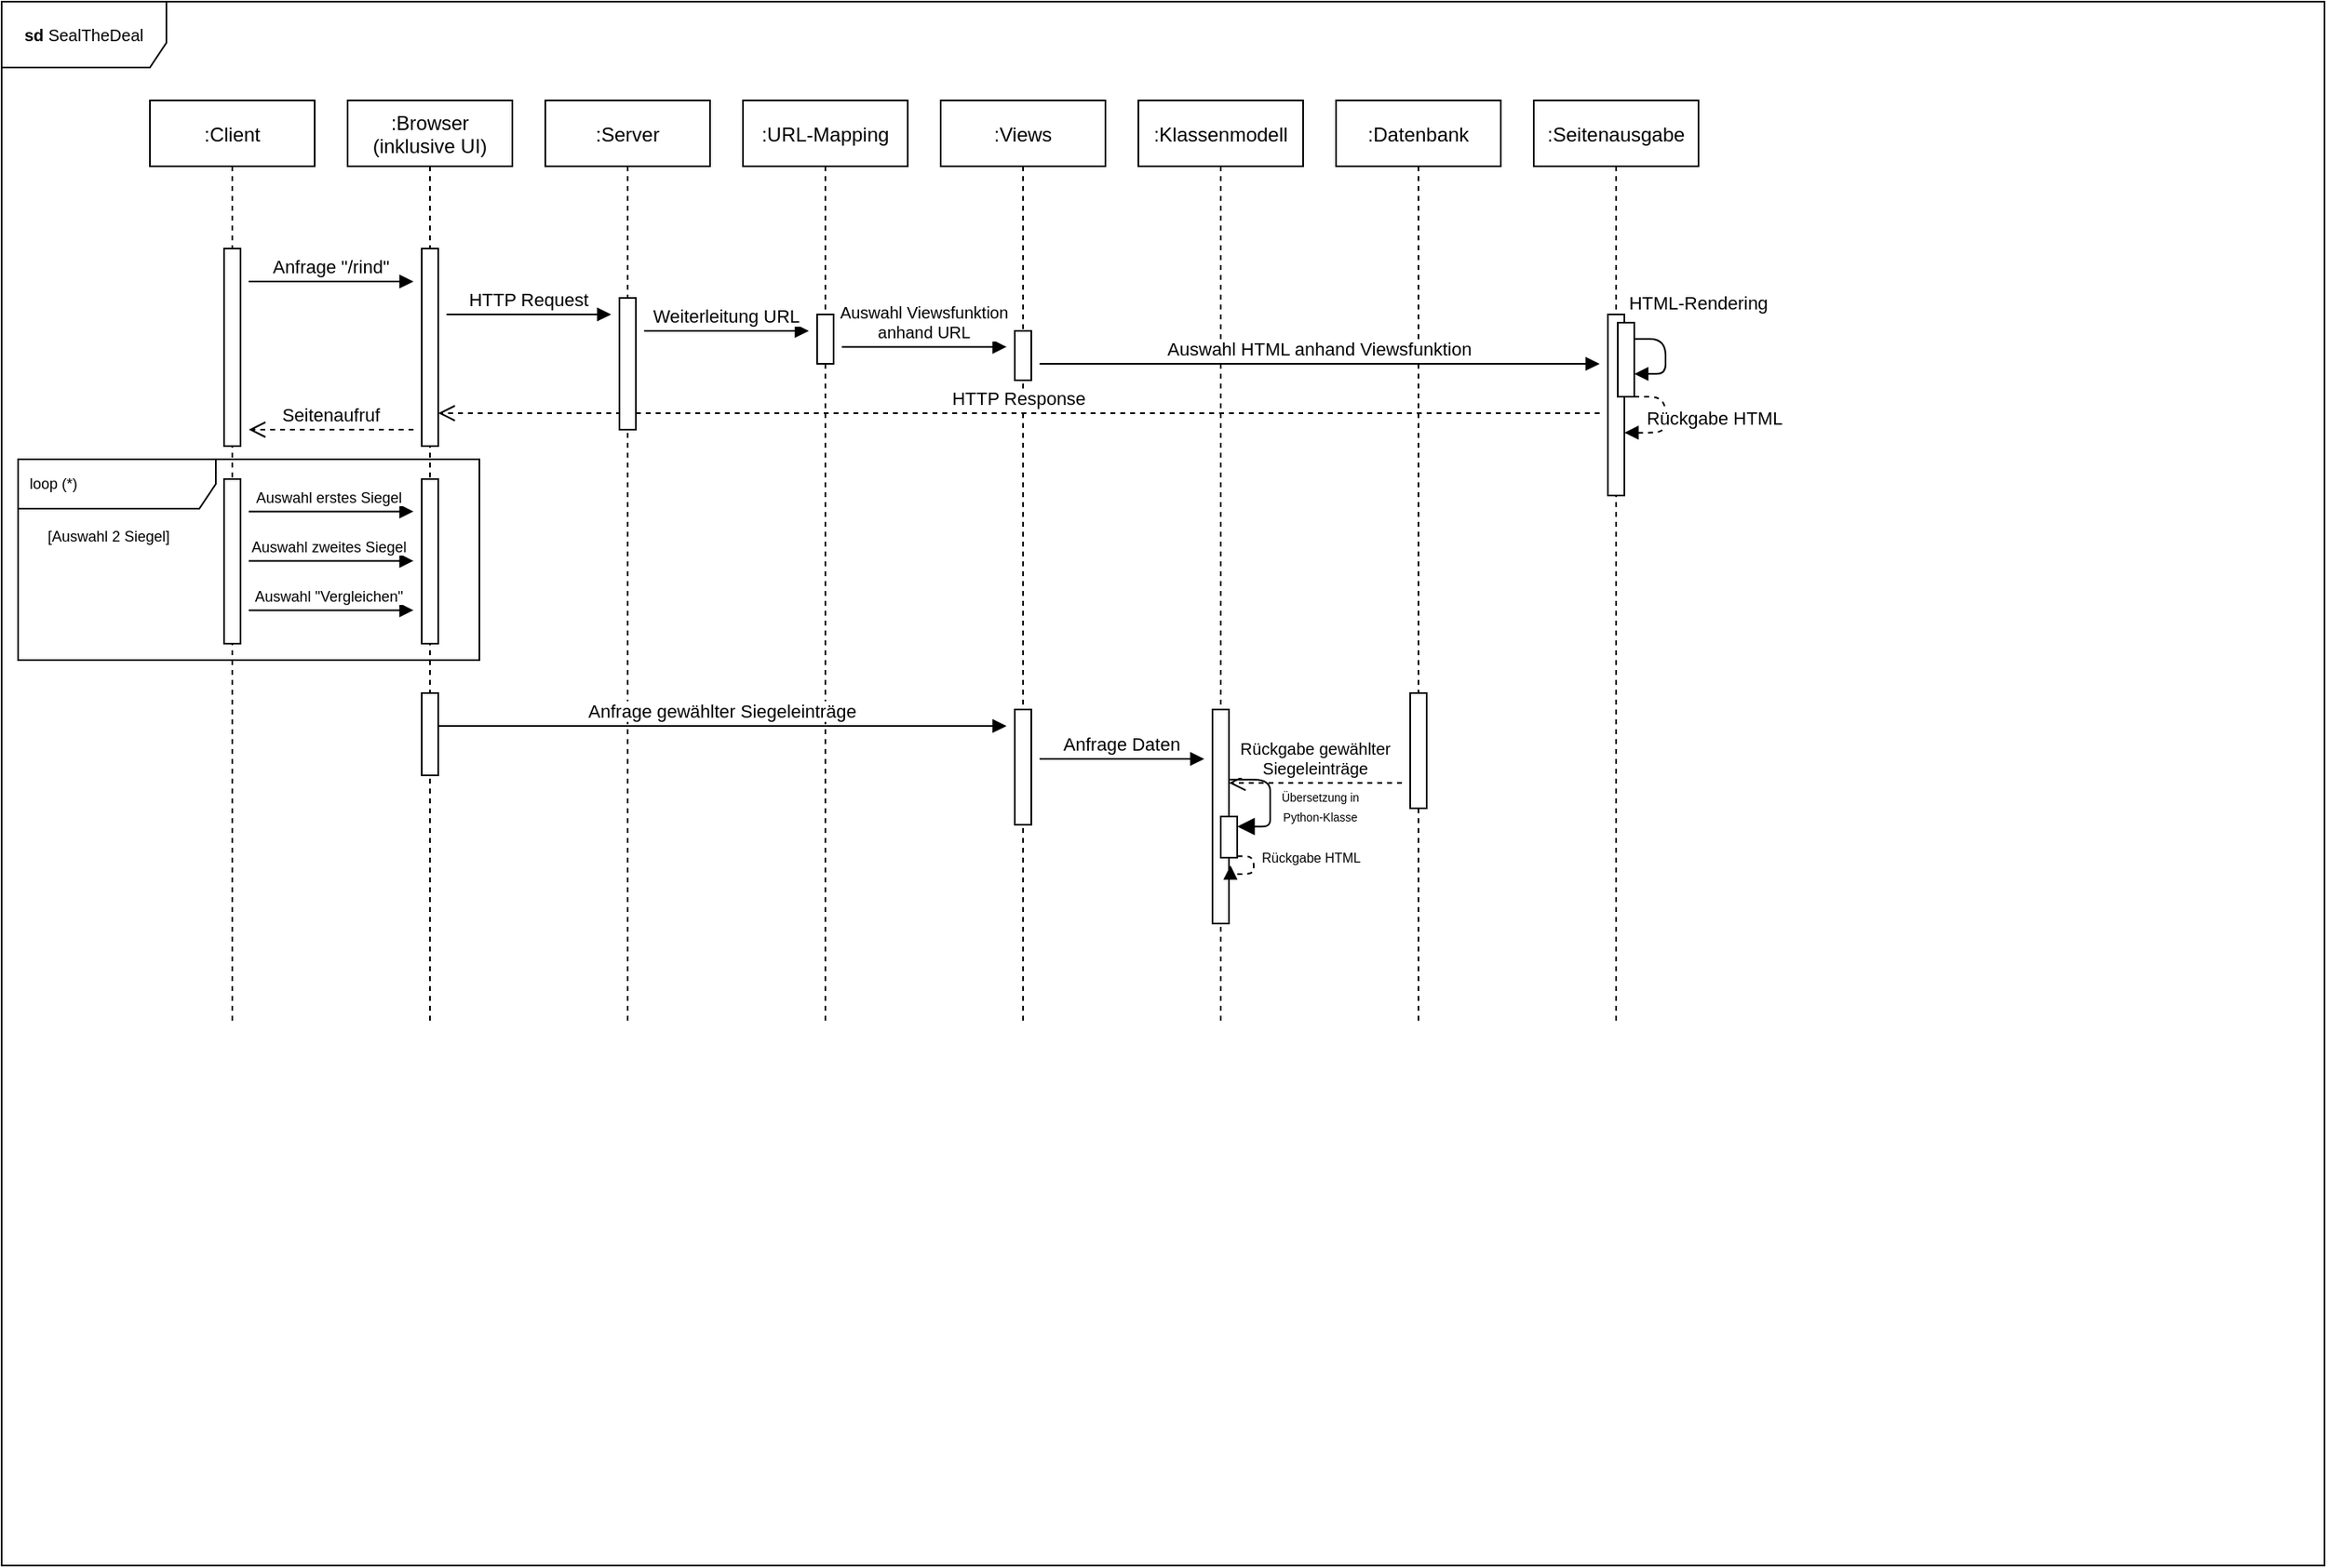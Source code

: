 <mxfile>
    <diagram id="AMog5M7C-SyizyRK8FtY" name="Page-1">
        <mxGraphModel dx="986" dy="564" grid="1" gridSize="10" guides="1" tooltips="1" connect="1" arrows="1" fold="1" page="1" pageScale="1" pageWidth="850" pageHeight="1100" math="0" shadow="0">
            <root>
                <mxCell id="0"/>
                <mxCell id="1" parent="0"/>
                <mxCell id="15" value="loop (*)" style="shape=umlFrame;whiteSpace=wrap;html=1;width=120;height=30;boundedLbl=1;verticalAlign=middle;align=left;spacingLeft=5;fontSize=9;" vertex="1" parent="1">
                    <mxGeometry x="390" y="298" width="280" height="122" as="geometry"/>
                </mxCell>
                <mxCell id="WzlvB-GqqHu5pz_9l5KK-1" value="&lt;font style=&quot;font-size: 10px&quot;&gt;&lt;b&gt;sd &lt;/b&gt;SealTheDeal&lt;/font&gt;" style="shape=umlFrame;whiteSpace=wrap;html=1;width=100;height=40;" parent="1" vertex="1">
                    <mxGeometry x="380" y="20" width="1410" height="950" as="geometry"/>
                </mxCell>
                <mxCell id="3nuBFxr9cyL0pnOWT2aG-7" value="return" style="verticalAlign=bottom;endArrow=open;dashed=1;endSize=8;exitX=0;exitY=0.95;shadow=0;strokeWidth=1;" parent="1" edge="1">
                    <mxGeometry relative="1" as="geometry">
                        <mxPoint x="175" y="312.0" as="targetPoint"/>
                    </mxGeometry>
                </mxCell>
                <mxCell id="3nuBFxr9cyL0pnOWT2aG-8" value="dispatch" style="verticalAlign=bottom;endArrow=block;entryX=0;entryY=0;shadow=0;strokeWidth=1;" parent="1" edge="1">
                    <mxGeometry relative="1" as="geometry">
                        <mxPoint x="175" y="160.0" as="sourcePoint"/>
                    </mxGeometry>
                </mxCell>
                <mxCell id="WzlvB-GqqHu5pz_9l5KK-7" value=":Browser &#10;(inklusive UI)" style="shape=umlLifeline;perimeter=lifelinePerimeter;container=1;collapsible=0;recursiveResize=0;rounded=0;shadow=0;strokeWidth=1;" parent="1" vertex="1">
                    <mxGeometry x="590" y="80" width="100" height="560" as="geometry"/>
                </mxCell>
                <mxCell id="WzlvB-GqqHu5pz_9l5KK-37" value="" style="points=[];perimeter=orthogonalPerimeter;rounded=0;shadow=0;strokeWidth=1;" parent="WzlvB-GqqHu5pz_9l5KK-7" vertex="1">
                    <mxGeometry x="45" y="90" width="10" height="120" as="geometry"/>
                </mxCell>
                <mxCell id="9" value="Auswahl erstes Siegel " style="verticalAlign=bottom;endArrow=block;shadow=0;strokeWidth=1;fontSize=9;" edge="1" parent="WzlvB-GqqHu5pz_9l5KK-7">
                    <mxGeometry relative="1" as="geometry">
                        <mxPoint x="-60" y="249.7" as="sourcePoint"/>
                        <mxPoint x="40" y="249.7" as="targetPoint"/>
                    </mxGeometry>
                </mxCell>
                <mxCell id="11" value="Auswahl &quot;Vergleichen&quot; " style="verticalAlign=bottom;endArrow=block;shadow=0;strokeWidth=1;fontSize=9;" edge="1" parent="WzlvB-GqqHu5pz_9l5KK-7">
                    <mxGeometry relative="1" as="geometry">
                        <mxPoint x="-60" y="309.7" as="sourcePoint"/>
                        <mxPoint x="40" y="309.7" as="targetPoint"/>
                    </mxGeometry>
                </mxCell>
                <mxCell id="22" value="" style="points=[];perimeter=orthogonalPerimeter;rounded=0;shadow=0;strokeWidth=1;" vertex="1" parent="WzlvB-GqqHu5pz_9l5KK-7">
                    <mxGeometry x="45" y="360" width="10" height="50" as="geometry"/>
                </mxCell>
                <mxCell id="WzlvB-GqqHu5pz_9l5KK-9" value=":Client" style="shape=umlLifeline;perimeter=lifelinePerimeter;container=1;collapsible=0;recursiveResize=0;rounded=0;shadow=0;strokeWidth=1;" parent="1" vertex="1">
                    <mxGeometry x="470" y="80" width="100" height="560" as="geometry"/>
                </mxCell>
                <mxCell id="WzlvB-GqqHu5pz_9l5KK-29" value="" style="points=[];perimeter=orthogonalPerimeter;rounded=0;shadow=0;strokeWidth=1;" parent="WzlvB-GqqHu5pz_9l5KK-9" vertex="1">
                    <mxGeometry x="45" y="90" width="10" height="120" as="geometry"/>
                </mxCell>
                <mxCell id="WzlvB-GqqHu5pz_9l5KK-22" value=":Datenbank" style="shape=umlLifeline;perimeter=lifelinePerimeter;container=1;collapsible=0;recursiveResize=0;rounded=0;shadow=0;strokeWidth=1;" parent="1" vertex="1">
                    <mxGeometry x="1190" y="80" width="100" height="560" as="geometry"/>
                </mxCell>
                <mxCell id="20" value="" style="points=[];perimeter=orthogonalPerimeter;rounded=0;shadow=0;strokeWidth=1;" vertex="1" parent="WzlvB-GqqHu5pz_9l5KK-22">
                    <mxGeometry x="45" y="360" width="10" height="70" as="geometry"/>
                </mxCell>
                <mxCell id="25" value="Rückgabe gewählter &#10;Siegeleinträge" style="verticalAlign=bottom;endArrow=open;dashed=1;endSize=8;shadow=0;strokeWidth=1;fontSize=10;" edge="1" parent="WzlvB-GqqHu5pz_9l5KK-22" target="24">
                    <mxGeometry relative="1" as="geometry">
                        <mxPoint x="-60" y="414.57" as="targetPoint"/>
                        <mxPoint x="40.0" y="414.57" as="sourcePoint"/>
                    </mxGeometry>
                </mxCell>
                <mxCell id="WzlvB-GqqHu5pz_9l5KK-23" value=":URL-Mapping" style="shape=umlLifeline;perimeter=lifelinePerimeter;container=1;collapsible=0;recursiveResize=0;rounded=0;shadow=0;strokeWidth=1;" parent="1" vertex="1">
                    <mxGeometry x="830" y="80" width="100" height="560" as="geometry"/>
                </mxCell>
                <mxCell id="WzlvB-GqqHu5pz_9l5KK-38" value="" style="points=[];perimeter=orthogonalPerimeter;rounded=0;shadow=0;strokeWidth=1;" parent="WzlvB-GqqHu5pz_9l5KK-23" vertex="1">
                    <mxGeometry x="45" y="130" width="10" height="30" as="geometry"/>
                </mxCell>
                <mxCell id="WzlvB-GqqHu5pz_9l5KK-24" value=":Views" style="shape=umlLifeline;perimeter=lifelinePerimeter;container=1;collapsible=0;recursiveResize=0;rounded=0;shadow=0;strokeWidth=1;" parent="1" vertex="1">
                    <mxGeometry x="950" y="80" width="100" height="560" as="geometry"/>
                </mxCell>
                <mxCell id="WzlvB-GqqHu5pz_9l5KK-40" value="" style="points=[];perimeter=orthogonalPerimeter;rounded=0;shadow=0;strokeWidth=1;" parent="WzlvB-GqqHu5pz_9l5KK-24" vertex="1">
                    <mxGeometry x="45" y="140" width="10" height="30" as="geometry"/>
                </mxCell>
                <mxCell id="WzlvB-GqqHu5pz_9l5KK-41" value="Auswahl Viewsfunktion&#10;anhand URL" style="verticalAlign=bottom;endArrow=block;shadow=0;strokeWidth=1;fontSize=10;" parent="WzlvB-GqqHu5pz_9l5KK-24" edge="1">
                    <mxGeometry relative="1" as="geometry">
                        <mxPoint x="-60" y="149.69" as="sourcePoint"/>
                        <mxPoint x="40" y="149.69" as="targetPoint"/>
                    </mxGeometry>
                </mxCell>
                <mxCell id="30" value="" style="points=[];perimeter=orthogonalPerimeter;rounded=0;shadow=0;strokeWidth=1;" vertex="1" parent="WzlvB-GqqHu5pz_9l5KK-24">
                    <mxGeometry x="45" y="370" width="10" height="70" as="geometry"/>
                </mxCell>
                <mxCell id="WzlvB-GqqHu5pz_9l5KK-25" value=":Klassenmodell" style="shape=umlLifeline;perimeter=lifelinePerimeter;container=1;collapsible=0;recursiveResize=0;rounded=0;shadow=0;strokeWidth=1;" parent="1" vertex="1">
                    <mxGeometry x="1070" y="80" width="100" height="560" as="geometry"/>
                </mxCell>
                <mxCell id="24" value="" style="points=[];perimeter=orthogonalPerimeter;rounded=0;shadow=0;strokeWidth=1;" vertex="1" parent="WzlvB-GqqHu5pz_9l5KK-25">
                    <mxGeometry x="45" y="370" width="10" height="130" as="geometry"/>
                </mxCell>
                <mxCell id="26" value="" style="points=[];perimeter=orthogonalPerimeter;rounded=0;shadow=0;strokeWidth=1;" vertex="1" parent="WzlvB-GqqHu5pz_9l5KK-25">
                    <mxGeometry x="50" y="435" width="10" height="25" as="geometry"/>
                </mxCell>
                <mxCell id="27" value="" style="verticalAlign=bottom;endArrow=block;endSize=8;shadow=0;strokeWidth=1;exitX=1.056;exitY=0.328;exitDx=0;exitDy=0;exitPerimeter=0;edgeStyle=orthogonalEdgeStyle;endFill=1;entryX=1.007;entryY=0.245;entryDx=0;entryDy=0;entryPerimeter=0;" edge="1" parent="WzlvB-GqqHu5pz_9l5KK-25" source="24" target="26">
                    <mxGeometry relative="1" as="geometry">
                        <mxPoint x="66" y="441" as="targetPoint"/>
                        <mxPoint x="149.78" y="440.0" as="sourcePoint"/>
                        <Array as="points">
                            <mxPoint x="80" y="426"/>
                            <mxPoint x="80" y="441"/>
                            <mxPoint x="66" y="441"/>
                        </Array>
                    </mxGeometry>
                </mxCell>
                <mxCell id="28" value="&lt;font style=&quot;font-size: 7px&quot;&gt;Übersetzung in &lt;br&gt;Python-Klasse&lt;/font&gt;" style="edgeLabel;html=1;align=center;verticalAlign=middle;resizable=0;points=[];fontSize=10;" vertex="1" connectable="0" parent="27">
                    <mxGeometry x="0.046" y="-1" relative="1" as="geometry">
                        <mxPoint x="31" y="2" as="offset"/>
                    </mxGeometry>
                </mxCell>
                <mxCell id="29" value="Rückgabe HTML" style="verticalAlign=bottom;endArrow=block;shadow=0;strokeWidth=1;entryX=1.093;entryY=0.729;entryDx=0;entryDy=0;entryPerimeter=0;edgeStyle=orthogonalEdgeStyle;exitX=1.022;exitY=0.965;exitDx=0;exitDy=0;exitPerimeter=0;dashed=1;fontSize=8;" edge="1" parent="WzlvB-GqqHu5pz_9l5KK-25" source="26" target="24">
                    <mxGeometry x="-0.066" y="35" relative="1" as="geometry">
                        <mxPoint x="65.91" y="458.995" as="sourcePoint"/>
                        <mxPoint x="60.0" y="480.83" as="targetPoint"/>
                        <Array as="points">
                            <mxPoint x="70" y="459"/>
                            <mxPoint x="70" y="470"/>
                            <mxPoint x="56" y="470"/>
                        </Array>
                        <mxPoint as="offset"/>
                    </mxGeometry>
                </mxCell>
                <mxCell id="WzlvB-GqqHu5pz_9l5KK-26" value=":Seitenausgabe" style="shape=umlLifeline;perimeter=lifelinePerimeter;container=1;collapsible=0;recursiveResize=0;rounded=0;shadow=0;strokeWidth=1;" parent="1" vertex="1">
                    <mxGeometry x="1310" y="80" width="100" height="560" as="geometry"/>
                </mxCell>
                <mxCell id="3" value="" style="points=[];perimeter=orthogonalPerimeter;rounded=0;shadow=0;strokeWidth=1;" vertex="1" parent="WzlvB-GqqHu5pz_9l5KK-26">
                    <mxGeometry x="45" y="130" width="10" height="110" as="geometry"/>
                </mxCell>
                <mxCell id="7" value="" style="points=[];perimeter=orthogonalPerimeter;rounded=0;shadow=0;strokeWidth=1;" vertex="1" parent="WzlvB-GqqHu5pz_9l5KK-26">
                    <mxGeometry x="51" y="135" width="10" height="45" as="geometry"/>
                </mxCell>
                <mxCell id="6" value="HTML-Rendering" style="verticalAlign=bottom;endArrow=block;shadow=0;strokeWidth=1;entryX=1;entryY=0.692;entryDx=0;entryDy=0;entryPerimeter=0;edgeStyle=orthogonalEdgeStyle;exitX=0.963;exitY=0.219;exitDx=0;exitDy=0;exitPerimeter=0;" edge="1" parent="WzlvB-GqqHu5pz_9l5KK-26" source="7" target="7">
                    <mxGeometry x="-0.32" y="24" relative="1" as="geometry">
                        <mxPoint x="66" y="135" as="sourcePoint"/>
                        <mxPoint x="160" y="140" as="targetPoint"/>
                        <Array as="points">
                            <mxPoint x="80" y="145"/>
                            <mxPoint x="80" y="166"/>
                        </Array>
                        <mxPoint x="-4" y="-14" as="offset"/>
                    </mxGeometry>
                </mxCell>
                <mxCell id="8" value="HTTP Response" style="verticalAlign=bottom;endArrow=open;dashed=1;endSize=8;shadow=0;strokeWidth=1;" edge="1" parent="WzlvB-GqqHu5pz_9l5KK-26" target="WzlvB-GqqHu5pz_9l5KK-37">
                    <mxGeometry relative="1" as="geometry">
                        <mxPoint x="-60" y="190" as="targetPoint"/>
                        <mxPoint x="40" y="190" as="sourcePoint"/>
                    </mxGeometry>
                </mxCell>
                <mxCell id="17" value="Rückgabe HTML" style="verticalAlign=bottom;endArrow=block;shadow=0;strokeWidth=1;entryX=1.009;entryY=0.653;entryDx=0;entryDy=0;entryPerimeter=0;edgeStyle=orthogonalEdgeStyle;exitX=0.963;exitY=0.219;exitDx=0;exitDy=0;exitPerimeter=0;dashed=1;" edge="1" parent="WzlvB-GqqHu5pz_9l5KK-26" target="3">
                    <mxGeometry x="0.242" y="30" relative="1" as="geometry">
                        <mxPoint x="61.0" y="179.995" as="sourcePoint"/>
                        <mxPoint x="61.37" y="201.28" as="targetPoint"/>
                        <Array as="points">
                            <mxPoint x="80" y="180"/>
                            <mxPoint x="80" y="202"/>
                        </Array>
                        <mxPoint x="30" y="-30" as="offset"/>
                    </mxGeometry>
                </mxCell>
                <mxCell id="WzlvB-GqqHu5pz_9l5KK-30" value="Anfrage &quot;/rind&quot;" style="verticalAlign=bottom;endArrow=block;shadow=0;strokeWidth=1;" parent="1" edge="1">
                    <mxGeometry relative="1" as="geometry">
                        <mxPoint x="530" y="190" as="sourcePoint"/>
                        <mxPoint x="630" y="190" as="targetPoint"/>
                    </mxGeometry>
                </mxCell>
                <mxCell id="WzlvB-GqqHu5pz_9l5KK-31" value=":Server" style="shape=umlLifeline;perimeter=lifelinePerimeter;container=1;collapsible=0;recursiveResize=0;rounded=0;shadow=0;strokeWidth=1;" parent="1" vertex="1">
                    <mxGeometry x="710" y="80" width="100" height="560" as="geometry"/>
                </mxCell>
                <mxCell id="WzlvB-GqqHu5pz_9l5KK-33" value="" style="points=[];perimeter=orthogonalPerimeter;rounded=0;shadow=0;strokeWidth=1;" parent="WzlvB-GqqHu5pz_9l5KK-31" vertex="1">
                    <mxGeometry x="45" y="120" width="10" height="80" as="geometry"/>
                </mxCell>
                <mxCell id="23" value="Anfrage gewählter Siegeleinträge" style="verticalAlign=bottom;endArrow=block;shadow=0;strokeWidth=1;" edge="1" parent="WzlvB-GqqHu5pz_9l5KK-31">
                    <mxGeometry relative="1" as="geometry">
                        <mxPoint x="-65" y="380" as="sourcePoint"/>
                        <mxPoint x="280" y="380" as="targetPoint"/>
                    </mxGeometry>
                </mxCell>
                <mxCell id="WzlvB-GqqHu5pz_9l5KK-34" value="HTTP Request" style="verticalAlign=bottom;endArrow=block;shadow=0;strokeWidth=1;" parent="1" edge="1">
                    <mxGeometry relative="1" as="geometry">
                        <mxPoint x="650" y="210" as="sourcePoint"/>
                        <mxPoint x="750" y="210" as="targetPoint"/>
                    </mxGeometry>
                </mxCell>
                <mxCell id="WzlvB-GqqHu5pz_9l5KK-35" value="Seitenaufruf" style="verticalAlign=bottom;endArrow=open;dashed=1;endSize=8;shadow=0;strokeWidth=1;" parent="1" edge="1">
                    <mxGeometry relative="1" as="geometry">
                        <mxPoint x="530" y="280" as="targetPoint"/>
                        <mxPoint x="630" y="280" as="sourcePoint"/>
                    </mxGeometry>
                </mxCell>
                <mxCell id="WzlvB-GqqHu5pz_9l5KK-39" value="Weiterleitung URL" style="verticalAlign=bottom;endArrow=block;shadow=0;strokeWidth=1;" parent="1" edge="1">
                    <mxGeometry relative="1" as="geometry">
                        <mxPoint x="770" y="220" as="sourcePoint"/>
                        <mxPoint x="870" y="220" as="targetPoint"/>
                    </mxGeometry>
                </mxCell>
                <mxCell id="WzlvB-GqqHu5pz_9l5KK-44" value="Auswahl HTML anhand Viewsfunktion" style="verticalAlign=bottom;endArrow=block;shadow=0;strokeWidth=1;" parent="1" edge="1">
                    <mxGeometry relative="1" as="geometry">
                        <mxPoint x="1010" y="240" as="sourcePoint"/>
                        <mxPoint x="1350" y="240" as="targetPoint"/>
                    </mxGeometry>
                </mxCell>
                <mxCell id="10" value="Auswahl zweites Siegel " style="verticalAlign=bottom;endArrow=block;shadow=0;strokeWidth=1;fontSize=9;" edge="1" parent="1">
                    <mxGeometry relative="1" as="geometry">
                        <mxPoint x="530" y="359.7" as="sourcePoint"/>
                        <mxPoint x="630" y="359.7" as="targetPoint"/>
                    </mxGeometry>
                </mxCell>
                <mxCell id="16" value="[Auswahl 2 Siegel]" style="text;html=1;strokeColor=none;fillColor=none;align=center;verticalAlign=middle;whiteSpace=wrap;rounded=0;fontSize=9;" vertex="1" parent="1">
                    <mxGeometry x="400" y="330" width="90" height="30" as="geometry"/>
                </mxCell>
                <mxCell id="18" value="" style="points=[];perimeter=orthogonalPerimeter;rounded=0;shadow=0;strokeWidth=1;" vertex="1" parent="1">
                    <mxGeometry x="515" y="310" width="10" height="100" as="geometry"/>
                </mxCell>
                <mxCell id="19" value="" style="points=[];perimeter=orthogonalPerimeter;rounded=0;shadow=0;strokeWidth=1;" vertex="1" parent="1">
                    <mxGeometry x="635" y="310" width="10" height="100" as="geometry"/>
                </mxCell>
                <mxCell id="33" value="Anfrage Daten" style="verticalAlign=bottom;endArrow=block;shadow=0;strokeWidth=1;" edge="1" parent="1">
                    <mxGeometry relative="1" as="geometry">
                        <mxPoint x="1010.0" y="480" as="sourcePoint"/>
                        <mxPoint x="1110.0" y="480" as="targetPoint"/>
                    </mxGeometry>
                </mxCell>
            </root>
        </mxGraphModel>
    </diagram>
</mxfile>